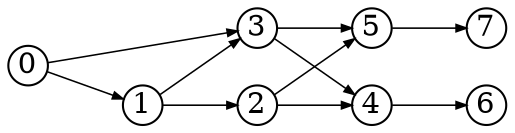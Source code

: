 digraph{
  rankdir=LR
  node [shape=circle,fixedsize=true,width=.26]
  edge [penwidth=0.75,arrowsize=0.5]
  7 -> {}
  6 -> {}
  5 -> {7}
  4 -> {6}
  3 -> {4 5}
  2 -> {4 5}
  1 -> {2 3}
  0 -> {1 3}
}
